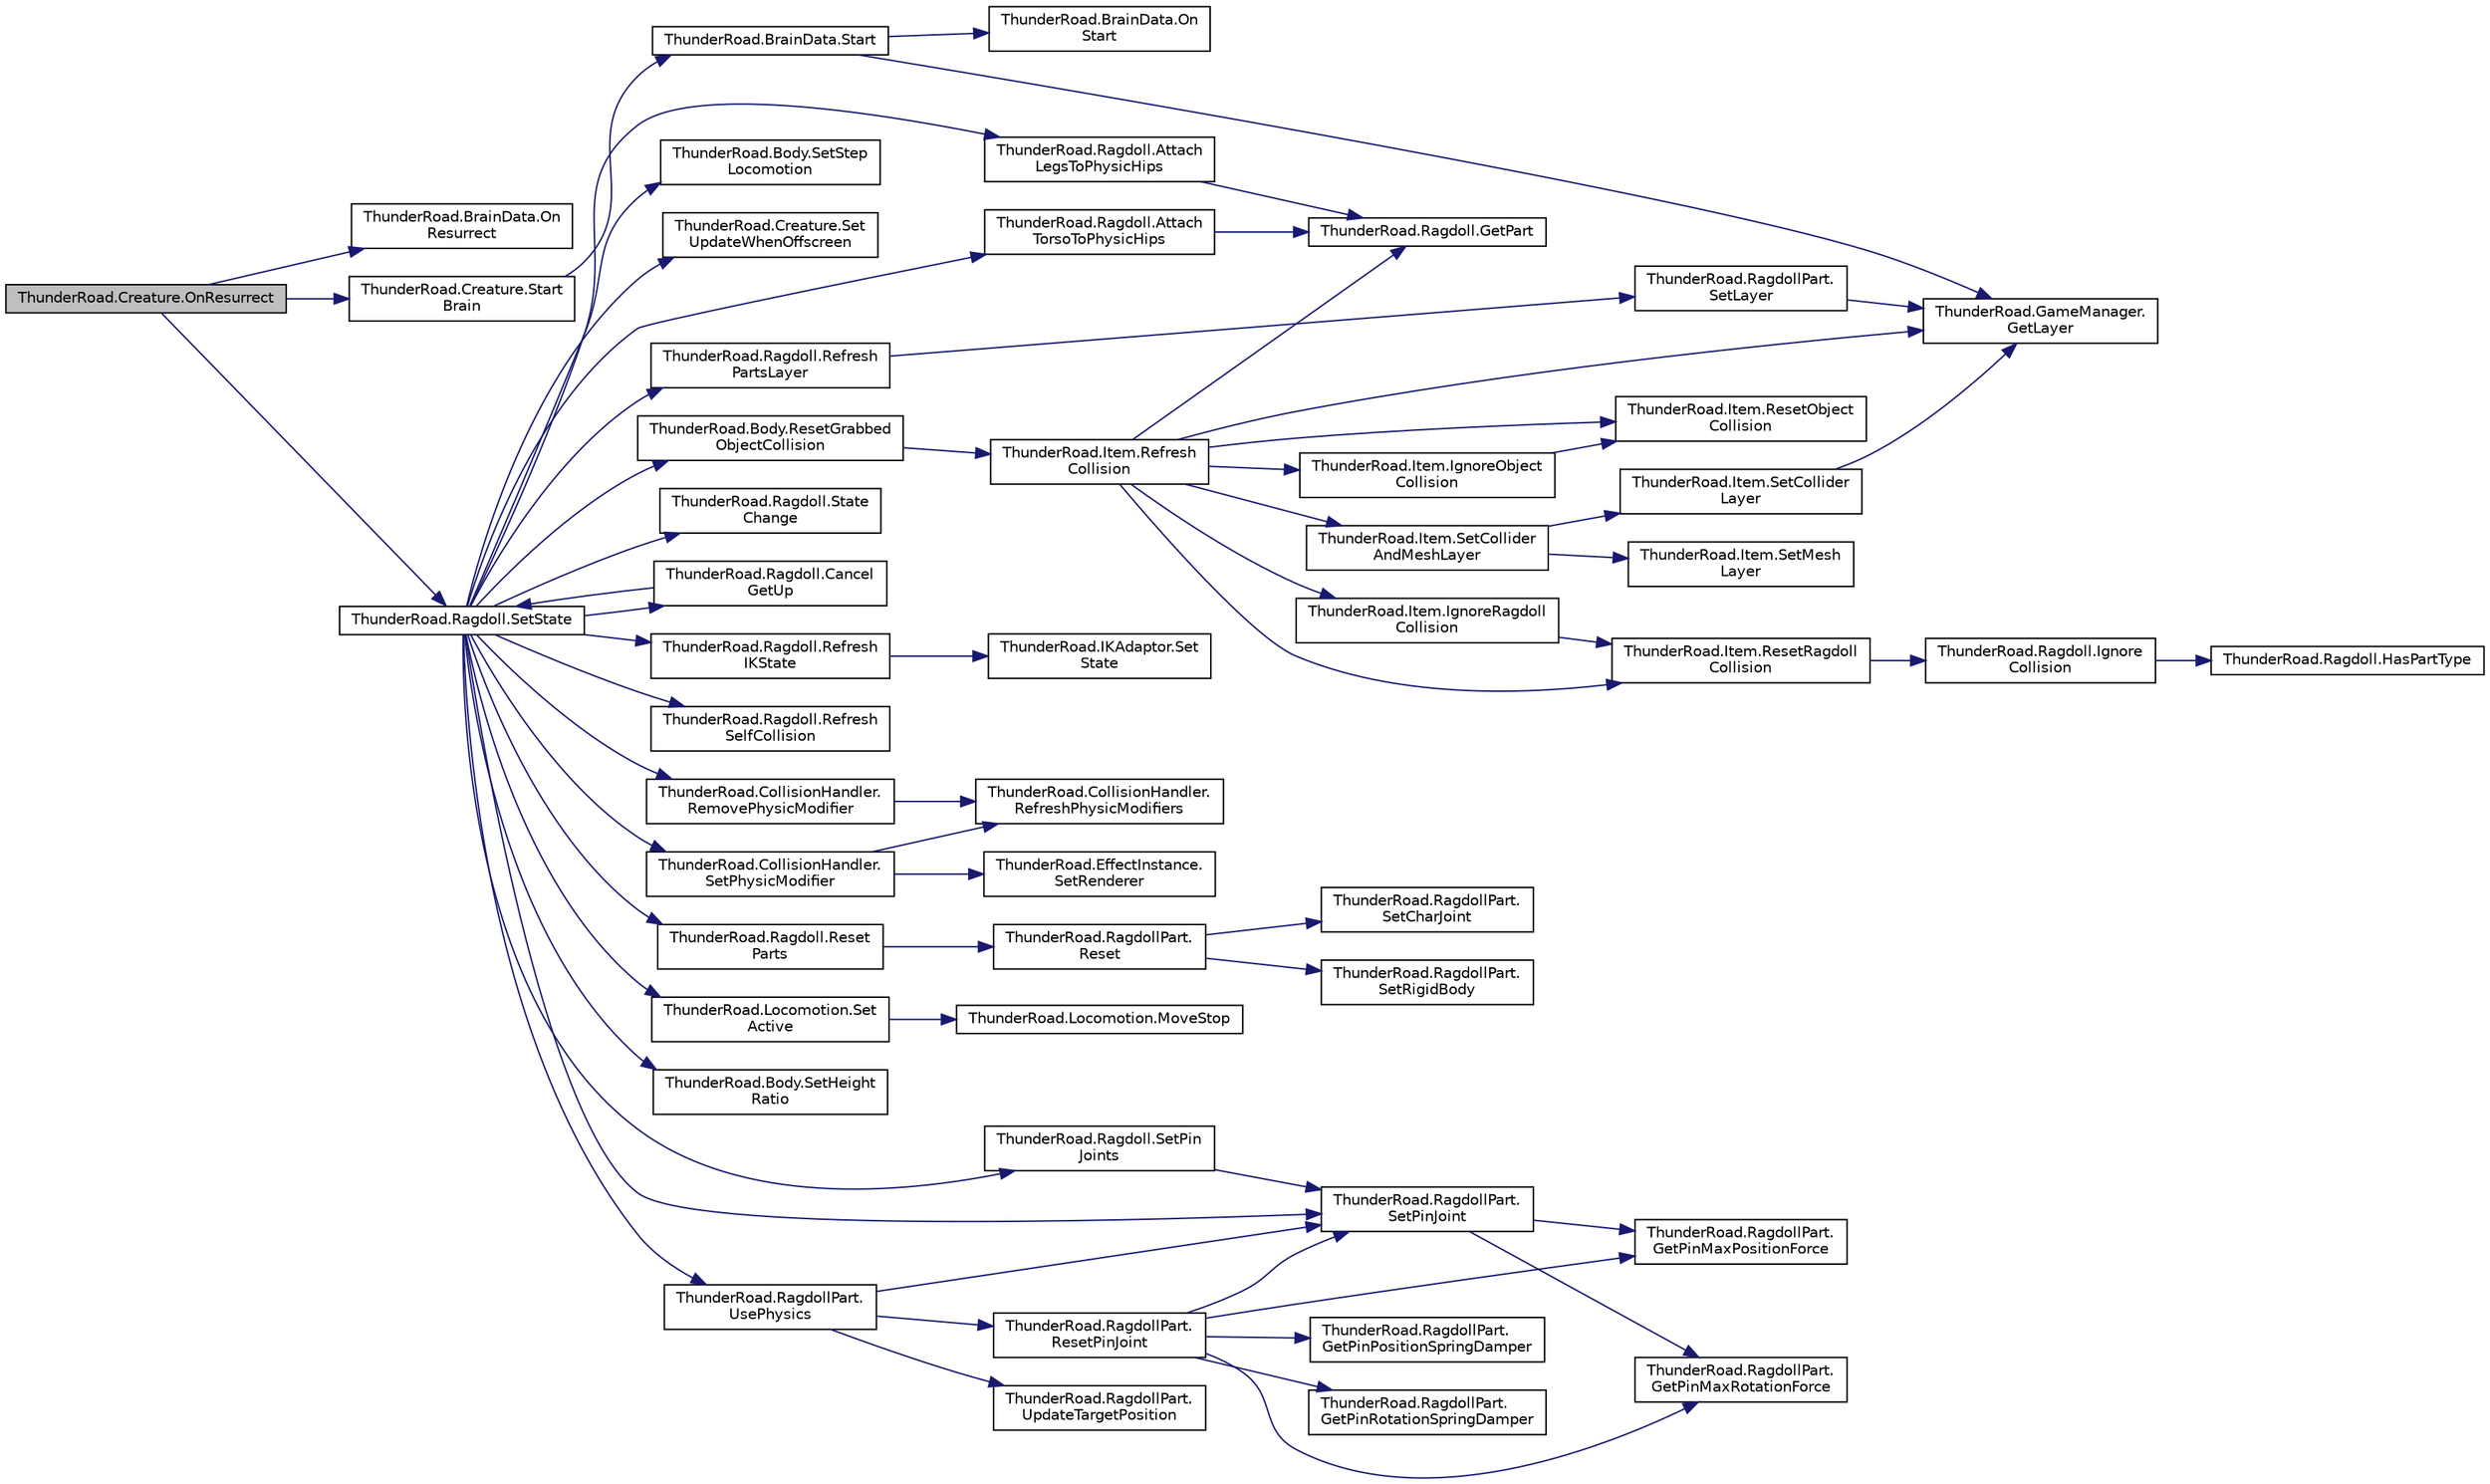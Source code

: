 digraph "ThunderRoad.Creature.OnResurrect"
{
 // LATEX_PDF_SIZE
  edge [fontname="Helvetica",fontsize="10",labelfontname="Helvetica",labelfontsize="10"];
  node [fontname="Helvetica",fontsize="10",shape=record];
  rankdir="LR";
  Node1 [label="ThunderRoad.Creature.OnResurrect",height=0.2,width=0.4,color="black", fillcolor="grey75", style="filled", fontcolor="black",tooltip="Called when [resurrect]."];
  Node1 -> Node2 [color="midnightblue",fontsize="10",style="solid",fontname="Helvetica"];
  Node2 [label="ThunderRoad.BrainData.On\lResurrect",height=0.2,width=0.4,color="black", fillcolor="white", style="filled",URL="$class_thunder_road_1_1_brain_data.html#ab3cac96e2100782090862e315f0f4bd8",tooltip="Called when [resurrect]."];
  Node1 -> Node3 [color="midnightblue",fontsize="10",style="solid",fontname="Helvetica"];
  Node3 [label="ThunderRoad.Ragdoll.SetState",height=0.2,width=0.4,color="black", fillcolor="white", style="filled",URL="$class_thunder_road_1_1_ragdoll.html#abaf0aa19c9d52673dab97571d5c8a6bb",tooltip="Sets the state."];
  Node3 -> Node4 [color="midnightblue",fontsize="10",style="solid",fontname="Helvetica"];
  Node4 [label="ThunderRoad.Ragdoll.Attach\lLegsToPhysicHips",height=0.2,width=0.4,color="black", fillcolor="white", style="filled",URL="$class_thunder_road_1_1_ragdoll.html#aae485214f61f6621115b297768be6cb0",tooltip="Attaches the legs to physic hips."];
  Node4 -> Node5 [color="midnightblue",fontsize="10",style="solid",fontname="Helvetica"];
  Node5 [label="ThunderRoad.Ragdoll.GetPart",height=0.2,width=0.4,color="black", fillcolor="white", style="filled",URL="$class_thunder_road_1_1_ragdoll.html#a63bb50459ca0652451c1aef3fc8155cb",tooltip="Gets the part."];
  Node3 -> Node6 [color="midnightblue",fontsize="10",style="solid",fontname="Helvetica"];
  Node6 [label="ThunderRoad.Ragdoll.Attach\lTorsoToPhysicHips",height=0.2,width=0.4,color="black", fillcolor="white", style="filled",URL="$class_thunder_road_1_1_ragdoll.html#ae5d17dc6143f0c66d2fc2927a9f0c7c2",tooltip="Attaches the torso to physic hips."];
  Node6 -> Node5 [color="midnightblue",fontsize="10",style="solid",fontname="Helvetica"];
  Node3 -> Node7 [color="midnightblue",fontsize="10",style="solid",fontname="Helvetica"];
  Node7 [label="ThunderRoad.Ragdoll.Cancel\lGetUp",height=0.2,width=0.4,color="black", fillcolor="white", style="filled",URL="$class_thunder_road_1_1_ragdoll.html#a610ecf254c36c8406ec58cdb10c2d186",tooltip="Cancels the get up."];
  Node7 -> Node3 [color="midnightblue",fontsize="10",style="solid",fontname="Helvetica"];
  Node3 -> Node8 [color="midnightblue",fontsize="10",style="solid",fontname="Helvetica"];
  Node8 [label="ThunderRoad.Ragdoll.Refresh\lIKState",height=0.2,width=0.4,color="black", fillcolor="white", style="filled",URL="$class_thunder_road_1_1_ragdoll.html#a4a2919a73a4b441770329465e888fefa",tooltip="Refreshes the state of the ik."];
  Node8 -> Node9 [color="midnightblue",fontsize="10",style="solid",fontname="Helvetica"];
  Node9 [label="ThunderRoad.IKAdaptor.Set\lState",height=0.2,width=0.4,color="black", fillcolor="white", style="filled",URL="$class_thunder_road_1_1_i_k_adaptor.html#ac6aad81cc98d5bf27f06f05186ba9139",tooltip="Sets the state."];
  Node3 -> Node10 [color="midnightblue",fontsize="10",style="solid",fontname="Helvetica"];
  Node10 [label="ThunderRoad.Ragdoll.Refresh\lPartsLayer",height=0.2,width=0.4,color="black", fillcolor="white", style="filled",URL="$class_thunder_road_1_1_ragdoll.html#a719a7e98fd6b50c533792238826b5fa8",tooltip="Refreshes the parts layer."];
  Node10 -> Node11 [color="midnightblue",fontsize="10",style="solid",fontname="Helvetica"];
  Node11 [label="ThunderRoad.RagdollPart.\lSetLayer",height=0.2,width=0.4,color="black", fillcolor="white", style="filled",URL="$class_thunder_road_1_1_ragdoll_part.html#af57d495ffe5341a0e37961f833a615fc",tooltip="Sets the layer."];
  Node11 -> Node12 [color="midnightblue",fontsize="10",style="solid",fontname="Helvetica"];
  Node12 [label="ThunderRoad.GameManager.\lGetLayer",height=0.2,width=0.4,color="black", fillcolor="white", style="filled",URL="$class_thunder_road_1_1_game_manager.html#a4b7e3521ff92f30374062207b6e30352",tooltip="Gets the layer."];
  Node3 -> Node13 [color="midnightblue",fontsize="10",style="solid",fontname="Helvetica"];
  Node13 [label="ThunderRoad.Ragdoll.Refresh\lSelfCollision",height=0.2,width=0.4,color="black", fillcolor="white", style="filled",URL="$class_thunder_road_1_1_ragdoll.html#abce0604b71b43c97655a3596466fd485",tooltip="Refreshes the self collision."];
  Node3 -> Node14 [color="midnightblue",fontsize="10",style="solid",fontname="Helvetica"];
  Node14 [label="ThunderRoad.CollisionHandler.\lRemovePhysicModifier",height=0.2,width=0.4,color="black", fillcolor="white", style="filled",URL="$class_thunder_road_1_1_collision_handler.html#a0c22ab9a8eb20a0e65373f111b93362c",tooltip="Removes the physic modifier."];
  Node14 -> Node15 [color="midnightblue",fontsize="10",style="solid",fontname="Helvetica"];
  Node15 [label="ThunderRoad.CollisionHandler.\lRefreshPhysicModifiers",height=0.2,width=0.4,color="black", fillcolor="white", style="filled",URL="$class_thunder_road_1_1_collision_handler.html#a9baba308d0401342c4f214a885582413",tooltip="Refreshes the physic modifiers."];
  Node3 -> Node16 [color="midnightblue",fontsize="10",style="solid",fontname="Helvetica"];
  Node16 [label="ThunderRoad.Body.ResetGrabbed\lObjectCollision",height=0.2,width=0.4,color="black", fillcolor="white", style="filled",URL="$class_thunder_road_1_1_body.html#ab1d0dcd5e0e4c172380d9e7f2ebf701d",tooltip="Resets the grabbed object collision."];
  Node16 -> Node17 [color="midnightblue",fontsize="10",style="solid",fontname="Helvetica"];
  Node17 [label="ThunderRoad.Item.Refresh\lCollision",height=0.2,width=0.4,color="black", fillcolor="white", style="filled",URL="$class_thunder_road_1_1_item.html#a6a4c857535cb043d56ddf774e1f7f390",tooltip="Refreshes the collision."];
  Node17 -> Node12 [color="midnightblue",fontsize="10",style="solid",fontname="Helvetica"];
  Node17 -> Node5 [color="midnightblue",fontsize="10",style="solid",fontname="Helvetica"];
  Node17 -> Node18 [color="midnightblue",fontsize="10",style="solid",fontname="Helvetica"];
  Node18 [label="ThunderRoad.Item.IgnoreObject\lCollision",height=0.2,width=0.4,color="black", fillcolor="white", style="filled",URL="$class_thunder_road_1_1_item.html#a7ae74ee7db5dbfa1a0f7f4366eee910f",tooltip="Ignores the object collision."];
  Node18 -> Node19 [color="midnightblue",fontsize="10",style="solid",fontname="Helvetica"];
  Node19 [label="ThunderRoad.Item.ResetObject\lCollision",height=0.2,width=0.4,color="black", fillcolor="white", style="filled",URL="$class_thunder_road_1_1_item.html#a0cb2eaf67cb34ac7856b2c584549902a",tooltip="Resets the object collision."];
  Node17 -> Node20 [color="midnightblue",fontsize="10",style="solid",fontname="Helvetica"];
  Node20 [label="ThunderRoad.Item.IgnoreRagdoll\lCollision",height=0.2,width=0.4,color="black", fillcolor="white", style="filled",URL="$class_thunder_road_1_1_item.html#ab840281a41308d6826a91926b94e7e67",tooltip="Ignores the ragdoll collision."];
  Node20 -> Node21 [color="midnightblue",fontsize="10",style="solid",fontname="Helvetica"];
  Node21 [label="ThunderRoad.Item.ResetRagdoll\lCollision",height=0.2,width=0.4,color="black", fillcolor="white", style="filled",URL="$class_thunder_road_1_1_item.html#a4a7ec512ce5de13942770c4ee678fb40",tooltip="Resets the ragdoll collision."];
  Node21 -> Node22 [color="midnightblue",fontsize="10",style="solid",fontname="Helvetica"];
  Node22 [label="ThunderRoad.Ragdoll.Ignore\lCollision",height=0.2,width=0.4,color="black", fillcolor="white", style="filled",URL="$class_thunder_road_1_1_ragdoll.html#a3429b1cdefa48b676118205483ad9406",tooltip="Ignores the collision."];
  Node22 -> Node23 [color="midnightblue",fontsize="10",style="solid",fontname="Helvetica"];
  Node23 [label="ThunderRoad.Ragdoll.HasPartType",height=0.2,width=0.4,color="black", fillcolor="white", style="filled",URL="$class_thunder_road_1_1_ragdoll.html#a8bf62a566d0502f63a0933c47d747d78",tooltip="Determines whether [has part type] [the specified part types]."];
  Node17 -> Node19 [color="midnightblue",fontsize="10",style="solid",fontname="Helvetica"];
  Node17 -> Node21 [color="midnightblue",fontsize="10",style="solid",fontname="Helvetica"];
  Node17 -> Node24 [color="midnightblue",fontsize="10",style="solid",fontname="Helvetica"];
  Node24 [label="ThunderRoad.Item.SetCollider\lAndMeshLayer",height=0.2,width=0.4,color="black", fillcolor="white", style="filled",URL="$class_thunder_road_1_1_item.html#acc7132d9720dbfbb66910f7042316a71",tooltip="Sets the collider and mesh layer."];
  Node24 -> Node25 [color="midnightblue",fontsize="10",style="solid",fontname="Helvetica"];
  Node25 [label="ThunderRoad.Item.SetCollider\lLayer",height=0.2,width=0.4,color="black", fillcolor="white", style="filled",URL="$class_thunder_road_1_1_item.html#a8ebe3e954b0663e522565567ebe35eb7",tooltip="Sets the collider layer."];
  Node25 -> Node12 [color="midnightblue",fontsize="10",style="solid",fontname="Helvetica"];
  Node24 -> Node26 [color="midnightblue",fontsize="10",style="solid",fontname="Helvetica"];
  Node26 [label="ThunderRoad.Item.SetMesh\lLayer",height=0.2,width=0.4,color="black", fillcolor="white", style="filled",URL="$class_thunder_road_1_1_item.html#af6a9c6fa9e58edfb44799205107c283f",tooltip="Sets the mesh layer."];
  Node3 -> Node27 [color="midnightblue",fontsize="10",style="solid",fontname="Helvetica"];
  Node27 [label="ThunderRoad.Ragdoll.Reset\lParts",height=0.2,width=0.4,color="black", fillcolor="white", style="filled",URL="$class_thunder_road_1_1_ragdoll.html#a5fff33c54cb29b07133773f1c974d4b4",tooltip="Resets the parts."];
  Node27 -> Node28 [color="midnightblue",fontsize="10",style="solid",fontname="Helvetica"];
  Node28 [label="ThunderRoad.RagdollPart.\lReset",height=0.2,width=0.4,color="black", fillcolor="white", style="filled",URL="$class_thunder_road_1_1_ragdoll_part.html#aa974ff0b5097589cfa7b8f1cdc03431b",tooltip="Resets this instance."];
  Node28 -> Node29 [color="midnightblue",fontsize="10",style="solid",fontname="Helvetica"];
  Node29 [label="ThunderRoad.RagdollPart.\lSetCharJoint",height=0.2,width=0.4,color="black", fillcolor="white", style="filled",URL="$class_thunder_road_1_1_ragdoll_part.html#aad7a8f071065f2a5ff0b980336982725",tooltip="Sets the character joint."];
  Node28 -> Node30 [color="midnightblue",fontsize="10",style="solid",fontname="Helvetica"];
  Node30 [label="ThunderRoad.RagdollPart.\lSetRigidBody",height=0.2,width=0.4,color="black", fillcolor="white", style="filled",URL="$class_thunder_road_1_1_ragdoll_part.html#ac0437a05fd81bfdfc51e87766c58e726",tooltip="Sets the rigid body."];
  Node3 -> Node31 [color="midnightblue",fontsize="10",style="solid",fontname="Helvetica"];
  Node31 [label="ThunderRoad.Locomotion.Set\lActive",height=0.2,width=0.4,color="black", fillcolor="white", style="filled",URL="$class_thunder_road_1_1_locomotion.html#a42376933acd3a910da0bf5ca6f8f0cff",tooltip="Sets the active."];
  Node31 -> Node32 [color="midnightblue",fontsize="10",style="solid",fontname="Helvetica"];
  Node32 [label="ThunderRoad.Locomotion.MoveStop",height=0.2,width=0.4,color="black", fillcolor="white", style="filled",URL="$class_thunder_road_1_1_locomotion.html#a0f7eff462503193dc7cc5e96a70cd5f3",tooltip="Moves the stop."];
  Node3 -> Node33 [color="midnightblue",fontsize="10",style="solid",fontname="Helvetica"];
  Node33 [label="ThunderRoad.Body.SetHeight\lRatio",height=0.2,width=0.4,color="black", fillcolor="white", style="filled",URL="$class_thunder_road_1_1_body.html#a00f22e177ab021c3f081fc1d5eef733b",tooltip="Sets the height ratio."];
  Node3 -> Node34 [color="midnightblue",fontsize="10",style="solid",fontname="Helvetica"];
  Node34 [label="ThunderRoad.CollisionHandler.\lSetPhysicModifier",height=0.2,width=0.4,color="black", fillcolor="white", style="filled",URL="$class_thunder_road_1_1_collision_handler.html#afcf812201464805f2f65e4cdc3213134",tooltip="Sets the physic modifier."];
  Node34 -> Node15 [color="midnightblue",fontsize="10",style="solid",fontname="Helvetica"];
  Node34 -> Node35 [color="midnightblue",fontsize="10",style="solid",fontname="Helvetica"];
  Node35 [label="ThunderRoad.EffectInstance.\lSetRenderer",height=0.2,width=0.4,color="black", fillcolor="white", style="filled",URL="$class_thunder_road_1_1_effect_instance.html#a298c7f8ff7afe1ea8f67044627b495e1",tooltip="Sets the renderer."];
  Node3 -> Node36 [color="midnightblue",fontsize="10",style="solid",fontname="Helvetica"];
  Node36 [label="ThunderRoad.RagdollPart.\lSetPinJoint",height=0.2,width=0.4,color="black", fillcolor="white", style="filled",URL="$class_thunder_road_1_1_ragdoll_part.html#a21d4dd742aa88857e741c620986131be",tooltip="Sets the pin joint."];
  Node36 -> Node37 [color="midnightblue",fontsize="10",style="solid",fontname="Helvetica"];
  Node37 [label="ThunderRoad.RagdollPart.\lGetPinMaxPositionForce",height=0.2,width=0.4,color="black", fillcolor="white", style="filled",URL="$class_thunder_road_1_1_ragdoll_part.html#acd72acf2e180c26d25000f2543bce040",tooltip="Gets the pin maximum position force."];
  Node36 -> Node38 [color="midnightblue",fontsize="10",style="solid",fontname="Helvetica"];
  Node38 [label="ThunderRoad.RagdollPart.\lGetPinMaxRotationForce",height=0.2,width=0.4,color="black", fillcolor="white", style="filled",URL="$class_thunder_road_1_1_ragdoll_part.html#a72d1133f23c80848e7e536f7717cb2e9",tooltip="Gets the pin maximum rotation force."];
  Node3 -> Node39 [color="midnightblue",fontsize="10",style="solid",fontname="Helvetica"];
  Node39 [label="ThunderRoad.Ragdoll.SetPin\lJoints",height=0.2,width=0.4,color="black", fillcolor="white", style="filled",URL="$class_thunder_road_1_1_ragdoll.html#ad0a24bd0ceafdce99b22b714a541547e",tooltip="Sets the pin joints."];
  Node39 -> Node36 [color="midnightblue",fontsize="10",style="solid",fontname="Helvetica"];
  Node3 -> Node40 [color="midnightblue",fontsize="10",style="solid",fontname="Helvetica"];
  Node40 [label="ThunderRoad.Body.SetStep\lLocomotion",height=0.2,width=0.4,color="black", fillcolor="white", style="filled",URL="$class_thunder_road_1_1_body.html#a1e839fc506c9973e8223968aa71558ae",tooltip="Sets the step locomotion."];
  Node3 -> Node41 [color="midnightblue",fontsize="10",style="solid",fontname="Helvetica"];
  Node41 [label="ThunderRoad.Creature.Set\lUpdateWhenOffscreen",height=0.2,width=0.4,color="black", fillcolor="white", style="filled",URL="$class_thunder_road_1_1_creature.html#a5d2afee4466c232a3af2243182da6469",tooltip="Sets the update when offscreen."];
  Node3 -> Node42 [color="midnightblue",fontsize="10",style="solid",fontname="Helvetica"];
  Node42 [label="ThunderRoad.Ragdoll.State\lChange",height=0.2,width=0.4,color="black", fillcolor="white", style="filled",URL="$class_thunder_road_1_1_ragdoll.html#aacebc872342f4a8d8f7dae8185334575",tooltip="Delegate StateChange"];
  Node3 -> Node43 [color="midnightblue",fontsize="10",style="solid",fontname="Helvetica"];
  Node43 [label="ThunderRoad.RagdollPart.\lUsePhysics",height=0.2,width=0.4,color="black", fillcolor="white", style="filled",URL="$class_thunder_road_1_1_ragdoll_part.html#aafbc151528ac9b0256b7eace518fdf7f",tooltip="Uses the physics."];
  Node43 -> Node44 [color="midnightblue",fontsize="10",style="solid",fontname="Helvetica"];
  Node44 [label="ThunderRoad.RagdollPart.\lResetPinJoint",height=0.2,width=0.4,color="black", fillcolor="white", style="filled",URL="$class_thunder_road_1_1_ragdoll_part.html#a9a9a5648aa40529ce26ed0b9716a5a09",tooltip="Resets the pin joint."];
  Node44 -> Node37 [color="midnightblue",fontsize="10",style="solid",fontname="Helvetica"];
  Node44 -> Node38 [color="midnightblue",fontsize="10",style="solid",fontname="Helvetica"];
  Node44 -> Node45 [color="midnightblue",fontsize="10",style="solid",fontname="Helvetica"];
  Node45 [label="ThunderRoad.RagdollPart.\lGetPinPositionSpringDamper",height=0.2,width=0.4,color="black", fillcolor="white", style="filled",URL="$class_thunder_road_1_1_ragdoll_part.html#ad4150bf8c5bce15d134509cd2c7daf87",tooltip="Gets the pin position spring damper."];
  Node44 -> Node46 [color="midnightblue",fontsize="10",style="solid",fontname="Helvetica"];
  Node46 [label="ThunderRoad.RagdollPart.\lGetPinRotationSpringDamper",height=0.2,width=0.4,color="black", fillcolor="white", style="filled",URL="$class_thunder_road_1_1_ragdoll_part.html#ab0c1dcce0e85db29f55ecd430e9d2cf6",tooltip="Gets the pin rotation spring damper."];
  Node44 -> Node36 [color="midnightblue",fontsize="10",style="solid",fontname="Helvetica"];
  Node43 -> Node36 [color="midnightblue",fontsize="10",style="solid",fontname="Helvetica"];
  Node43 -> Node47 [color="midnightblue",fontsize="10",style="solid",fontname="Helvetica"];
  Node47 [label="ThunderRoad.RagdollPart.\lUpdateTargetPosition",height=0.2,width=0.4,color="black", fillcolor="white", style="filled",URL="$class_thunder_road_1_1_ragdoll_part.html#aabe8c8d48e10c7e89449bd1deb6bd524",tooltip="Updates the target position."];
  Node1 -> Node48 [color="midnightblue",fontsize="10",style="solid",fontname="Helvetica"];
  Node48 [label="ThunderRoad.Creature.Start\lBrain",height=0.2,width=0.4,color="black", fillcolor="white", style="filled",URL="$class_thunder_road_1_1_creature.html#a4e88ae34a0d0dd09131440c10c8c0552",tooltip="Starts the brain."];
  Node48 -> Node49 [color="midnightblue",fontsize="10",style="solid",fontname="Helvetica"];
  Node49 [label="ThunderRoad.BrainData.Start",height=0.2,width=0.4,color="black", fillcolor="white", style="filled",URL="$class_thunder_road_1_1_brain_data.html#ac8790b99c1d2a6659ffd0618e7b3f89f",tooltip="Starts this instance."];
  Node49 -> Node12 [color="midnightblue",fontsize="10",style="solid",fontname="Helvetica"];
  Node49 -> Node50 [color="midnightblue",fontsize="10",style="solid",fontname="Helvetica"];
  Node50 [label="ThunderRoad.BrainData.On\lStart",height=0.2,width=0.4,color="black", fillcolor="white", style="filled",URL="$class_thunder_road_1_1_brain_data.html#a8d381d3135e00bfaa52088e4f9d7f10b",tooltip="Called when [start]."];
}
